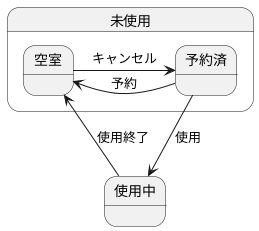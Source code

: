 @startuml
state 未使用 {
  空室 <-left- 予約済 : 予約
  予約済 <-right- 空室 : キャンセル
}
予約済 --> 使用中 : 使用
使用中 --> 空室 : 使用終了 
@enduml